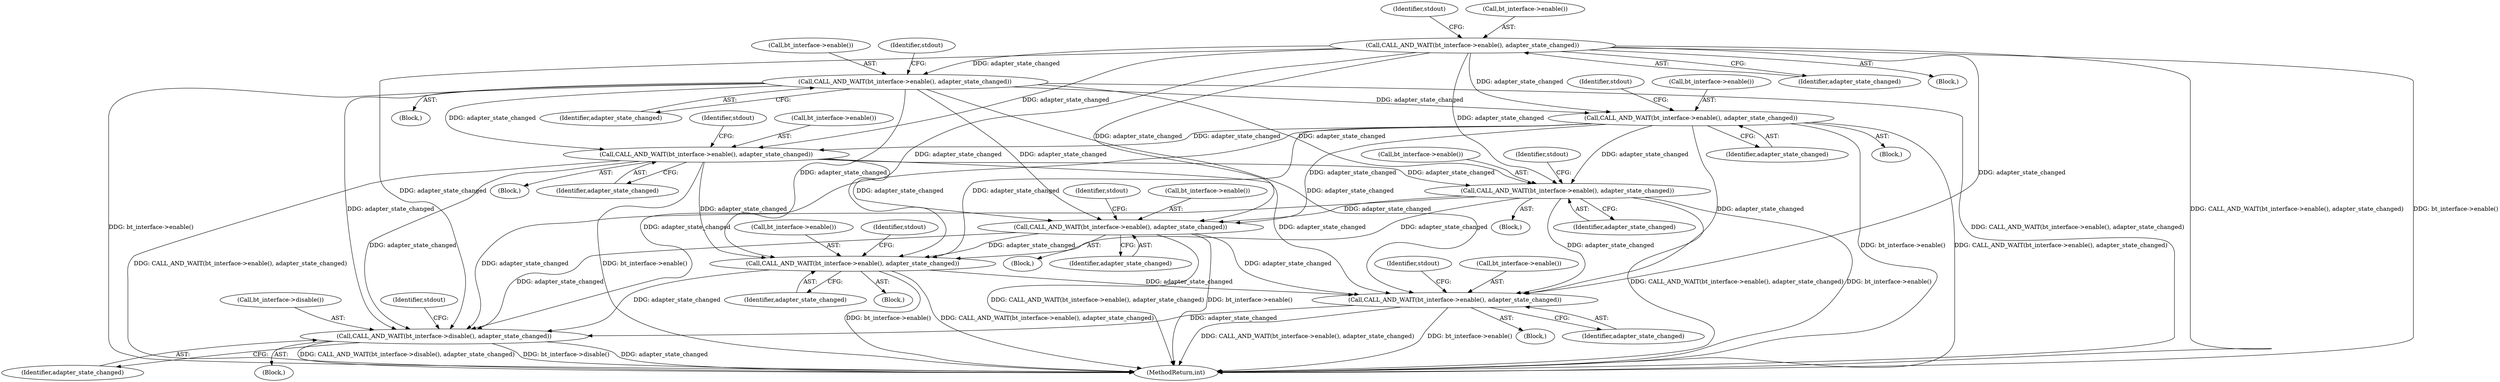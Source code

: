 digraph "1_Android_37c88107679d36c419572732b4af6e18bb2f7dce_6@del" {
"1000404" [label="(Call,CALL_AND_WAIT(bt_interface->enable(), adapter_state_changed))"];
"1000289" [label="(Call,CALL_AND_WAIT(bt_interface->enable(), adapter_state_changed))"];
"1000266" [label="(Call,CALL_AND_WAIT(bt_interface->enable(), adapter_state_changed))"];
"1000197" [label="(Call,CALL_AND_WAIT(bt_interface->enable(), adapter_state_changed))"];
"1000228" [label="(Call,CALL_AND_WAIT(bt_interface->enable(), adapter_state_changed))"];
"1000304" [label="(Call,CALL_AND_WAIT(bt_interface->enable(), adapter_state_changed))"];
"1000350" [label="(Call,CALL_AND_WAIT(bt_interface->enable(), adapter_state_changed))"];
"1000498" [label="(Call,CALL_AND_WAIT(bt_interface->enable(), adapter_state_changed))"];
"1000572" [label="(Call,CALL_AND_WAIT(bt_interface->disable(), adapter_state_changed))"];
"1000405" [label="(Call,bt_interface->enable())"];
"1000498" [label="(Call,CALL_AND_WAIT(bt_interface->enable(), adapter_state_changed))"];
"1000229" [label="(Call,bt_interface->enable())"];
"1000201" [label="(Identifier,stdout)"];
"1000308" [label="(Identifier,stdout)"];
"1000266" [label="(Call,CALL_AND_WAIT(bt_interface->enable(), adapter_state_changed))"];
"1000270" [label="(Identifier,stdout)"];
"1000576" [label="(Identifier,stdout)"];
"1000291" [label="(Identifier,adapter_state_changed)"];
"1000268" [label="(Identifier,adapter_state_changed)"];
"1000351" [label="(Call,bt_interface->enable())"];
"1000502" [label="(Identifier,stdout)"];
"1000408" [label="(Identifier,stdout)"];
"1000573" [label="(Call,bt_interface->disable())"];
"1000574" [label="(Identifier,adapter_state_changed)"];
"1000227" [label="(Block,)"];
"1000230" [label="(Identifier,adapter_state_changed)"];
"1000578" [label="(MethodReturn,int)"];
"1000288" [label="(Block,)"];
"1000304" [label="(Call,CALL_AND_WAIT(bt_interface->enable(), adapter_state_changed))"];
"1000572" [label="(Call,CALL_AND_WAIT(bt_interface->disable(), adapter_state_changed))"];
"1000199" [label="(Identifier,adapter_state_changed)"];
"1000196" [label="(Block,)"];
"1000403" [label="(Block,)"];
"1000487" [label="(Block,)"];
"1000499" [label="(Call,bt_interface->enable())"];
"1000306" [label="(Identifier,adapter_state_changed)"];
"1000303" [label="(Block,)"];
"1000350" [label="(Call,CALL_AND_WAIT(bt_interface->enable(), adapter_state_changed))"];
"1000354" [label="(Identifier,stdout)"];
"1000232" [label="(Identifier,stdout)"];
"1000352" [label="(Identifier,adapter_state_changed)"];
"1000198" [label="(Call,bt_interface->enable())"];
"1000305" [label="(Call,bt_interface->enable())"];
"1000349" [label="(Block,)"];
"1000406" [label="(Identifier,adapter_state_changed)"];
"1000404" [label="(Call,CALL_AND_WAIT(bt_interface->enable(), adapter_state_changed))"];
"1000104" [label="(Block,)"];
"1000197" [label="(Call,CALL_AND_WAIT(bt_interface->enable(), adapter_state_changed))"];
"1000290" [label="(Call,bt_interface->enable())"];
"1000255" [label="(Block,)"];
"1000228" [label="(Call,CALL_AND_WAIT(bt_interface->enable(), adapter_state_changed))"];
"1000267" [label="(Call,bt_interface->enable())"];
"1000289" [label="(Call,CALL_AND_WAIT(bt_interface->enable(), adapter_state_changed))"];
"1000293" [label="(Identifier,stdout)"];
"1000500" [label="(Identifier,adapter_state_changed)"];
"1000404" -> "1000403"  [label="AST: "];
"1000404" -> "1000406"  [label="CFG: "];
"1000405" -> "1000404"  [label="AST: "];
"1000406" -> "1000404"  [label="AST: "];
"1000408" -> "1000404"  [label="CFG: "];
"1000404" -> "1000578"  [label="DDG: bt_interface->enable()"];
"1000404" -> "1000578"  [label="DDG: CALL_AND_WAIT(bt_interface->enable(), adapter_state_changed)"];
"1000289" -> "1000404"  [label="DDG: adapter_state_changed"];
"1000266" -> "1000404"  [label="DDG: adapter_state_changed"];
"1000304" -> "1000404"  [label="DDG: adapter_state_changed"];
"1000197" -> "1000404"  [label="DDG: adapter_state_changed"];
"1000228" -> "1000404"  [label="DDG: adapter_state_changed"];
"1000350" -> "1000404"  [label="DDG: adapter_state_changed"];
"1000404" -> "1000498"  [label="DDG: adapter_state_changed"];
"1000404" -> "1000572"  [label="DDG: adapter_state_changed"];
"1000289" -> "1000288"  [label="AST: "];
"1000289" -> "1000291"  [label="CFG: "];
"1000290" -> "1000289"  [label="AST: "];
"1000291" -> "1000289"  [label="AST: "];
"1000293" -> "1000289"  [label="CFG: "];
"1000289" -> "1000578"  [label="DDG: bt_interface->enable()"];
"1000289" -> "1000578"  [label="DDG: CALL_AND_WAIT(bt_interface->enable(), adapter_state_changed)"];
"1000266" -> "1000289"  [label="DDG: adapter_state_changed"];
"1000197" -> "1000289"  [label="DDG: adapter_state_changed"];
"1000228" -> "1000289"  [label="DDG: adapter_state_changed"];
"1000289" -> "1000304"  [label="DDG: adapter_state_changed"];
"1000289" -> "1000350"  [label="DDG: adapter_state_changed"];
"1000289" -> "1000498"  [label="DDG: adapter_state_changed"];
"1000289" -> "1000572"  [label="DDG: adapter_state_changed"];
"1000266" -> "1000255"  [label="AST: "];
"1000266" -> "1000268"  [label="CFG: "];
"1000267" -> "1000266"  [label="AST: "];
"1000268" -> "1000266"  [label="AST: "];
"1000270" -> "1000266"  [label="CFG: "];
"1000266" -> "1000578"  [label="DDG: bt_interface->enable()"];
"1000266" -> "1000578"  [label="DDG: CALL_AND_WAIT(bt_interface->enable(), adapter_state_changed)"];
"1000197" -> "1000266"  [label="DDG: adapter_state_changed"];
"1000228" -> "1000266"  [label="DDG: adapter_state_changed"];
"1000266" -> "1000304"  [label="DDG: adapter_state_changed"];
"1000266" -> "1000350"  [label="DDG: adapter_state_changed"];
"1000266" -> "1000498"  [label="DDG: adapter_state_changed"];
"1000266" -> "1000572"  [label="DDG: adapter_state_changed"];
"1000197" -> "1000196"  [label="AST: "];
"1000197" -> "1000199"  [label="CFG: "];
"1000198" -> "1000197"  [label="AST: "];
"1000199" -> "1000197"  [label="AST: "];
"1000201" -> "1000197"  [label="CFG: "];
"1000197" -> "1000578"  [label="DDG: CALL_AND_WAIT(bt_interface->enable(), adapter_state_changed)"];
"1000197" -> "1000578"  [label="DDG: bt_interface->enable()"];
"1000197" -> "1000228"  [label="DDG: adapter_state_changed"];
"1000197" -> "1000304"  [label="DDG: adapter_state_changed"];
"1000197" -> "1000350"  [label="DDG: adapter_state_changed"];
"1000197" -> "1000498"  [label="DDG: adapter_state_changed"];
"1000197" -> "1000572"  [label="DDG: adapter_state_changed"];
"1000228" -> "1000227"  [label="AST: "];
"1000228" -> "1000230"  [label="CFG: "];
"1000229" -> "1000228"  [label="AST: "];
"1000230" -> "1000228"  [label="AST: "];
"1000232" -> "1000228"  [label="CFG: "];
"1000228" -> "1000578"  [label="DDG: CALL_AND_WAIT(bt_interface->enable(), adapter_state_changed)"];
"1000228" -> "1000578"  [label="DDG: bt_interface->enable()"];
"1000228" -> "1000304"  [label="DDG: adapter_state_changed"];
"1000228" -> "1000350"  [label="DDG: adapter_state_changed"];
"1000228" -> "1000498"  [label="DDG: adapter_state_changed"];
"1000228" -> "1000572"  [label="DDG: adapter_state_changed"];
"1000304" -> "1000303"  [label="AST: "];
"1000304" -> "1000306"  [label="CFG: "];
"1000305" -> "1000304"  [label="AST: "];
"1000306" -> "1000304"  [label="AST: "];
"1000308" -> "1000304"  [label="CFG: "];
"1000304" -> "1000578"  [label="DDG: CALL_AND_WAIT(bt_interface->enable(), adapter_state_changed)"];
"1000304" -> "1000578"  [label="DDG: bt_interface->enable()"];
"1000304" -> "1000350"  [label="DDG: adapter_state_changed"];
"1000304" -> "1000498"  [label="DDG: adapter_state_changed"];
"1000304" -> "1000572"  [label="DDG: adapter_state_changed"];
"1000350" -> "1000349"  [label="AST: "];
"1000350" -> "1000352"  [label="CFG: "];
"1000351" -> "1000350"  [label="AST: "];
"1000352" -> "1000350"  [label="AST: "];
"1000354" -> "1000350"  [label="CFG: "];
"1000350" -> "1000578"  [label="DDG: bt_interface->enable()"];
"1000350" -> "1000578"  [label="DDG: CALL_AND_WAIT(bt_interface->enable(), adapter_state_changed)"];
"1000350" -> "1000498"  [label="DDG: adapter_state_changed"];
"1000350" -> "1000572"  [label="DDG: adapter_state_changed"];
"1000498" -> "1000487"  [label="AST: "];
"1000498" -> "1000500"  [label="CFG: "];
"1000499" -> "1000498"  [label="AST: "];
"1000500" -> "1000498"  [label="AST: "];
"1000502" -> "1000498"  [label="CFG: "];
"1000498" -> "1000578"  [label="DDG: CALL_AND_WAIT(bt_interface->enable(), adapter_state_changed)"];
"1000498" -> "1000578"  [label="DDG: bt_interface->enable()"];
"1000498" -> "1000572"  [label="DDG: adapter_state_changed"];
"1000572" -> "1000104"  [label="AST: "];
"1000572" -> "1000574"  [label="CFG: "];
"1000573" -> "1000572"  [label="AST: "];
"1000574" -> "1000572"  [label="AST: "];
"1000576" -> "1000572"  [label="CFG: "];
"1000572" -> "1000578"  [label="DDG: adapter_state_changed"];
"1000572" -> "1000578"  [label="DDG: CALL_AND_WAIT(bt_interface->disable(), adapter_state_changed)"];
"1000572" -> "1000578"  [label="DDG: bt_interface->disable()"];
}
